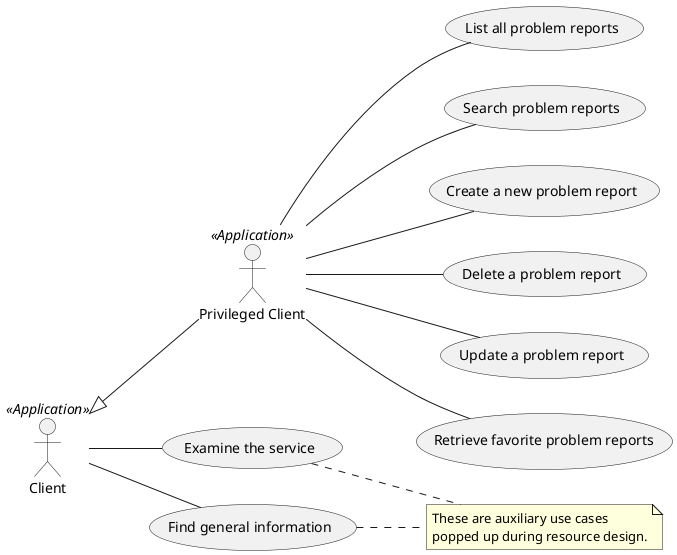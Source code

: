 @startuml
 
(List all problem reports) as UC1
(Search problem reports) as UC2
(Create a new problem report) as UC3
(Delete a problem report) as UC4
(Update a problem report) as UC5
(Retrieve favorite problem reports) as UC6

Client << Application >>
:Privileged Client: as Admin << Application >>
Client <|-- Admin

left to right direction

Admin -- UC1
Admin -- UC2
Admin -- UC3
Admin -- UC4
Admin -- UC5
Admin -- UC6

(Examine the service) as UC7
(Find general information) as UC8

Client -- UC7
Client -- UC8

note "These are auxiliary use cases\npopped up during resource design." as N1
(UC7)..N1
(UC8)..N1

@enduml